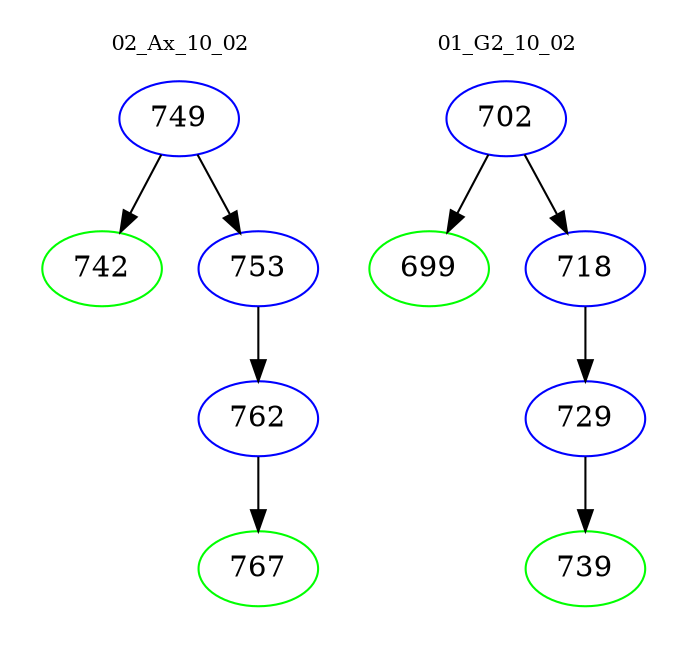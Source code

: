 digraph{
subgraph cluster_0 {
color = white
label = "02_Ax_10_02";
fontsize=10;
T0_749 [label="749", color="blue"]
T0_749 -> T0_742 [color="black"]
T0_742 [label="742", color="green"]
T0_749 -> T0_753 [color="black"]
T0_753 [label="753", color="blue"]
T0_753 -> T0_762 [color="black"]
T0_762 [label="762", color="blue"]
T0_762 -> T0_767 [color="black"]
T0_767 [label="767", color="green"]
}
subgraph cluster_1 {
color = white
label = "01_G2_10_02";
fontsize=10;
T1_702 [label="702", color="blue"]
T1_702 -> T1_699 [color="black"]
T1_699 [label="699", color="green"]
T1_702 -> T1_718 [color="black"]
T1_718 [label="718", color="blue"]
T1_718 -> T1_729 [color="black"]
T1_729 [label="729", color="blue"]
T1_729 -> T1_739 [color="black"]
T1_739 [label="739", color="green"]
}
}
